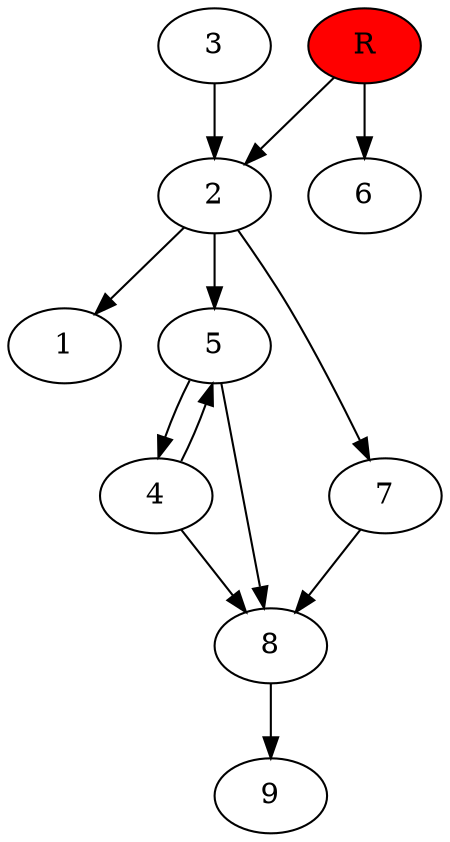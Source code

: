 digraph prb76790 {
	1
	2
	3
	4
	5
	6
	7
	8
	R [fillcolor="#ff0000" style=filled]
	2 -> 1
	2 -> 5
	2 -> 7
	3 -> 2
	4 -> 5
	4 -> 8
	5 -> 4
	5 -> 8
	7 -> 8
	8 -> 9
	R -> 2
	R -> 6
}
